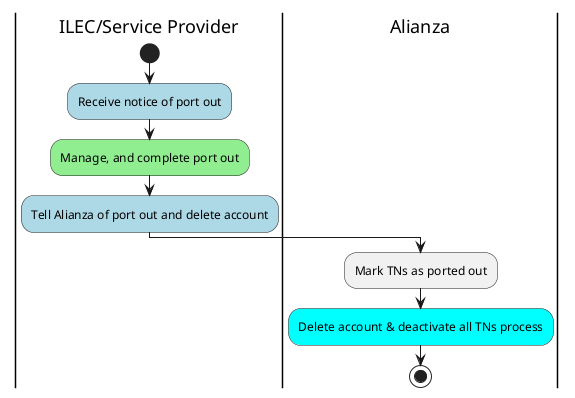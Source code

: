 @startuml
'https://plantuml.com/activity-diagram-beta

|ILEC/Service Provider|

start
#lightblue:Receive notice of port out;
#lightgreen:Manage, and complete port out;
#lightblue:Tell Alianza of port out and delete account;
|Alianza|
:Mark TNs as ported out;
#cyan:Delete account & deactivate all TNs process;
stop

@enduml
